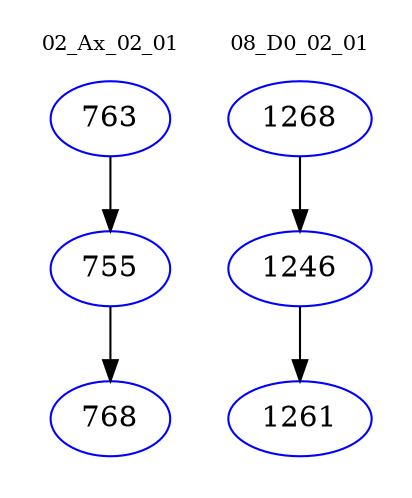 digraph{
subgraph cluster_0 {
color = white
label = "02_Ax_02_01";
fontsize=10;
T0_763 [label="763", color="blue"]
T0_763 -> T0_755 [color="black"]
T0_755 [label="755", color="blue"]
T0_755 -> T0_768 [color="black"]
T0_768 [label="768", color="blue"]
}
subgraph cluster_1 {
color = white
label = "08_D0_02_01";
fontsize=10;
T1_1268 [label="1268", color="blue"]
T1_1268 -> T1_1246 [color="black"]
T1_1246 [label="1246", color="blue"]
T1_1246 -> T1_1261 [color="black"]
T1_1261 [label="1261", color="blue"]
}
}
